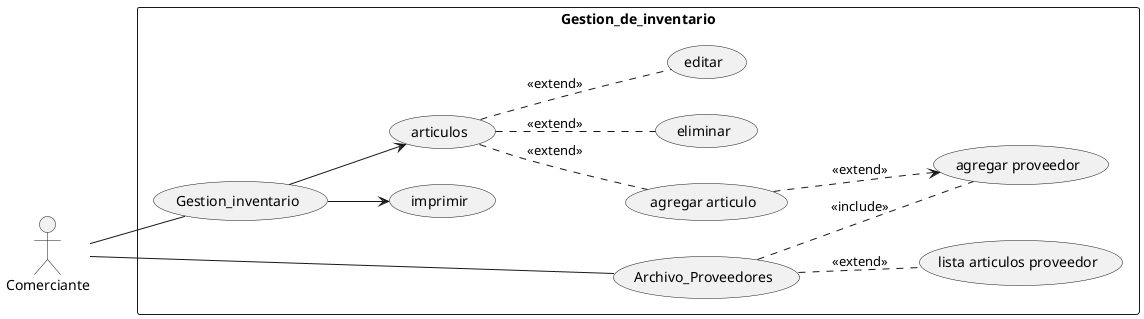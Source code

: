 @startuml tienda
'https://plantuml.com/es/use-case-diagram
'En una tienda, un comerciante dispone de un sistema para gestionar su almacén.
'El sistema incluye las siguientes funciones:
'•Gestión de archivo de proveedores.
'•Posibilidad de agregar un nuevo artículo (en este caso, el archivo de proveedores se actualiza automáticamente. Si el proveedor no existe, se puede crear).
'•Gestión del inventario. Desde esta pantalla, se tiene la opción de imprimir el inventario, eliminar un artículo o editar el archivo de artículos).
left to right direction
skinparam packageStyle rectangle

actor Comerciante

rectangle Gestion_de_inventario {

Comerciante -- (Archivo_Proveedores)
    (Archivo_Proveedores) .. (agregar proveedor) : <<include>>
    (Archivo_Proveedores) .. (lista articulos proveedor) : <<extend>>
Comerciante -- (Gestion_inventario)
    (Gestion_inventario) --> (imprimir)
    (Gestion_inventario) --> (articulos)
        (articulos) .. (agregar articulo): <<extend>>
        (articulos) .. (eliminar): <<extend>>
        (articulos) .. (editar): <<extend>>

(agregar articulo) ..> (agregar proveedor) : <<extend>>

}

@enduml